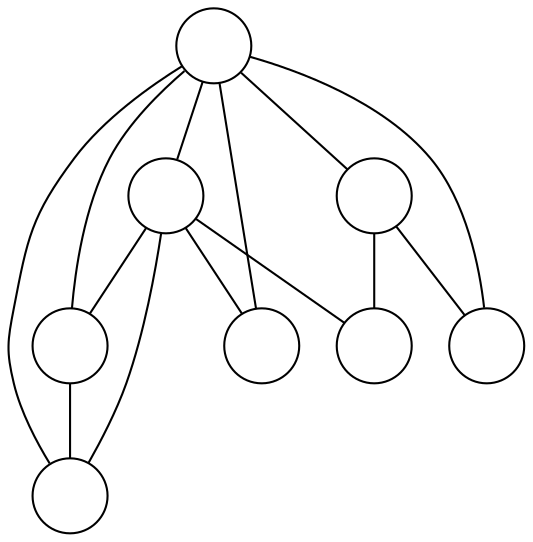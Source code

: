 graph G {
  node[label="", shape=circle]
  0;
  1;
  2;
  3;
  4;
  5;
  6;
  7;
  4 -- 0;
  5 -- 1;
  5 -- 2;
  6 -- 0;
  6 -- 1;
  6 -- 3;
  6 -- 4;
  7 -- 0;
  7 -- 2;
  7 -- 3;
  7 -- 4;
  7 -- 5;
  7 -- 6;
}
